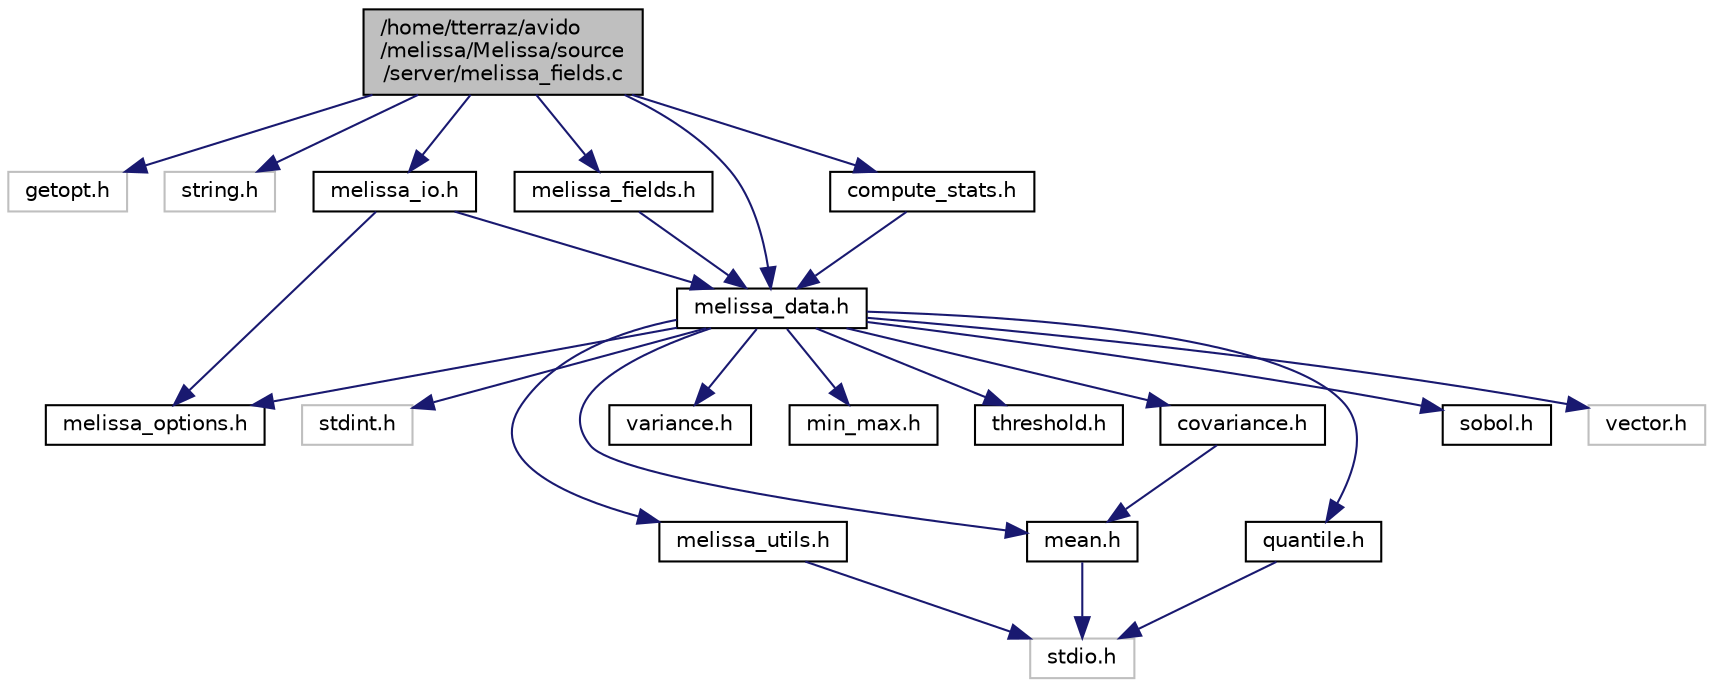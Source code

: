 digraph "/home/tterraz/avido/melissa/Melissa/source/server/melissa_fields.c"
{
  edge [fontname="Helvetica",fontsize="10",labelfontname="Helvetica",labelfontsize="10"];
  node [fontname="Helvetica",fontsize="10",shape=record];
  Node0 [label="/home/tterraz/avido\l/melissa/Melissa/source\l/server/melissa_fields.c",height=0.2,width=0.4,color="black", fillcolor="grey75", style="filled", fontcolor="black"];
  Node0 -> Node1 [color="midnightblue",fontsize="10",style="solid",fontname="Helvetica"];
  Node1 [label="getopt.h",height=0.2,width=0.4,color="grey75", fillcolor="white", style="filled"];
  Node0 -> Node2 [color="midnightblue",fontsize="10",style="solid",fontname="Helvetica"];
  Node2 [label="string.h",height=0.2,width=0.4,color="grey75", fillcolor="white", style="filled"];
  Node0 -> Node3 [color="midnightblue",fontsize="10",style="solid",fontname="Helvetica"];
  Node3 [label="melissa_fields.h",height=0.2,width=0.4,color="black", fillcolor="white", style="filled",URL="$melissa__fields_8h.html"];
  Node3 -> Node4 [color="midnightblue",fontsize="10",style="solid",fontname="Helvetica"];
  Node4 [label="melissa_data.h",height=0.2,width=0.4,color="black", fillcolor="white", style="filled",URL="$melissa__data_8h.html"];
  Node4 -> Node5 [color="midnightblue",fontsize="10",style="solid",fontname="Helvetica"];
  Node5 [label="stdint.h",height=0.2,width=0.4,color="grey75", fillcolor="white", style="filled"];
  Node4 -> Node6 [color="midnightblue",fontsize="10",style="solid",fontname="Helvetica"];
  Node6 [label="melissa_utils.h",height=0.2,width=0.4,color="black", fillcolor="white", style="filled",URL="$melissa__utils_8h.html"];
  Node6 -> Node7 [color="midnightblue",fontsize="10",style="solid",fontname="Helvetica"];
  Node7 [label="stdio.h",height=0.2,width=0.4,color="grey75", fillcolor="white", style="filled"];
  Node4 -> Node8 [color="midnightblue",fontsize="10",style="solid",fontname="Helvetica"];
  Node8 [label="melissa_options.h",height=0.2,width=0.4,color="black", fillcolor="white", style="filled",URL="$melissa__options_8h.html"];
  Node4 -> Node9 [color="midnightblue",fontsize="10",style="solid",fontname="Helvetica"];
  Node9 [label="mean.h",height=0.2,width=0.4,color="black", fillcolor="white", style="filled",URL="$mean_8h.html"];
  Node9 -> Node7 [color="midnightblue",fontsize="10",style="solid",fontname="Helvetica"];
  Node4 -> Node10 [color="midnightblue",fontsize="10",style="solid",fontname="Helvetica"];
  Node10 [label="variance.h",height=0.2,width=0.4,color="black", fillcolor="white", style="filled",URL="$variance_8h.html"];
  Node4 -> Node11 [color="midnightblue",fontsize="10",style="solid",fontname="Helvetica"];
  Node11 [label="min_max.h",height=0.2,width=0.4,color="black", fillcolor="white", style="filled",URL="$min__max_8h.html"];
  Node4 -> Node12 [color="midnightblue",fontsize="10",style="solid",fontname="Helvetica"];
  Node12 [label="threshold.h",height=0.2,width=0.4,color="black", fillcolor="white", style="filled",URL="$threshold_8h.html"];
  Node4 -> Node13 [color="midnightblue",fontsize="10",style="solid",fontname="Helvetica"];
  Node13 [label="quantile.h",height=0.2,width=0.4,color="black", fillcolor="white", style="filled",URL="$quantile_8h.html"];
  Node13 -> Node7 [color="midnightblue",fontsize="10",style="solid",fontname="Helvetica"];
  Node4 -> Node14 [color="midnightblue",fontsize="10",style="solid",fontname="Helvetica"];
  Node14 [label="covariance.h",height=0.2,width=0.4,color="black", fillcolor="white", style="filled",URL="$covariance_8h.html"];
  Node14 -> Node9 [color="midnightblue",fontsize="10",style="solid",fontname="Helvetica"];
  Node4 -> Node15 [color="midnightblue",fontsize="10",style="solid",fontname="Helvetica"];
  Node15 [label="sobol.h",height=0.2,width=0.4,color="black", fillcolor="white", style="filled",URL="$sobol_8h.html"];
  Node4 -> Node16 [color="midnightblue",fontsize="10",style="solid",fontname="Helvetica"];
  Node16 [label="vector.h",height=0.2,width=0.4,color="grey75", fillcolor="white", style="filled"];
  Node0 -> Node4 [color="midnightblue",fontsize="10",style="solid",fontname="Helvetica"];
  Node0 -> Node17 [color="midnightblue",fontsize="10",style="solid",fontname="Helvetica"];
  Node17 [label="melissa_io.h",height=0.2,width=0.4,color="black", fillcolor="white", style="filled",URL="$melissa__io_8h.html"];
  Node17 -> Node4 [color="midnightblue",fontsize="10",style="solid",fontname="Helvetica"];
  Node17 -> Node8 [color="midnightblue",fontsize="10",style="solid",fontname="Helvetica"];
  Node0 -> Node18 [color="midnightblue",fontsize="10",style="solid",fontname="Helvetica"];
  Node18 [label="compute_stats.h",height=0.2,width=0.4,color="black", fillcolor="white", style="filled",URL="$compute__stats_8h.html"];
  Node18 -> Node4 [color="midnightblue",fontsize="10",style="solid",fontname="Helvetica"];
}
